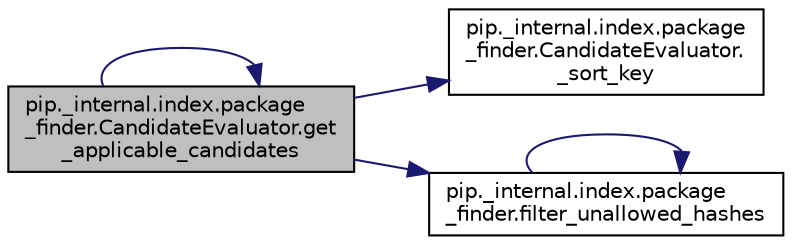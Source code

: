 digraph "pip._internal.index.package_finder.CandidateEvaluator.get_applicable_candidates"
{
 // LATEX_PDF_SIZE
  edge [fontname="Helvetica",fontsize="10",labelfontname="Helvetica",labelfontsize="10"];
  node [fontname="Helvetica",fontsize="10",shape=record];
  rankdir="LR";
  Node1 [label="pip._internal.index.package\l_finder.CandidateEvaluator.get\l_applicable_candidates",height=0.2,width=0.4,color="black", fillcolor="grey75", style="filled", fontcolor="black",tooltip=" "];
  Node1 -> Node2 [color="midnightblue",fontsize="10",style="solid",fontname="Helvetica"];
  Node2 [label="pip._internal.index.package\l_finder.CandidateEvaluator.\l_sort_key",height=0.2,width=0.4,color="black", fillcolor="white", style="filled",URL="$d0/d30/classpip_1_1__internal_1_1index_1_1package__finder_1_1_candidate_evaluator.html#a6b46a2e7e38f36cd766d45bdfd49feb4",tooltip=" "];
  Node1 -> Node3 [color="midnightblue",fontsize="10",style="solid",fontname="Helvetica"];
  Node3 [label="pip._internal.index.package\l_finder.filter_unallowed_hashes",height=0.2,width=0.4,color="black", fillcolor="white", style="filled",URL="$da/dff/namespacepip_1_1__internal_1_1index_1_1package__finder.html#a835d6821144421e0dbc636ccaa250de4",tooltip=" "];
  Node3 -> Node3 [color="midnightblue",fontsize="10",style="solid",fontname="Helvetica"];
  Node1 -> Node1 [color="midnightblue",fontsize="10",style="solid",fontname="Helvetica"];
}
